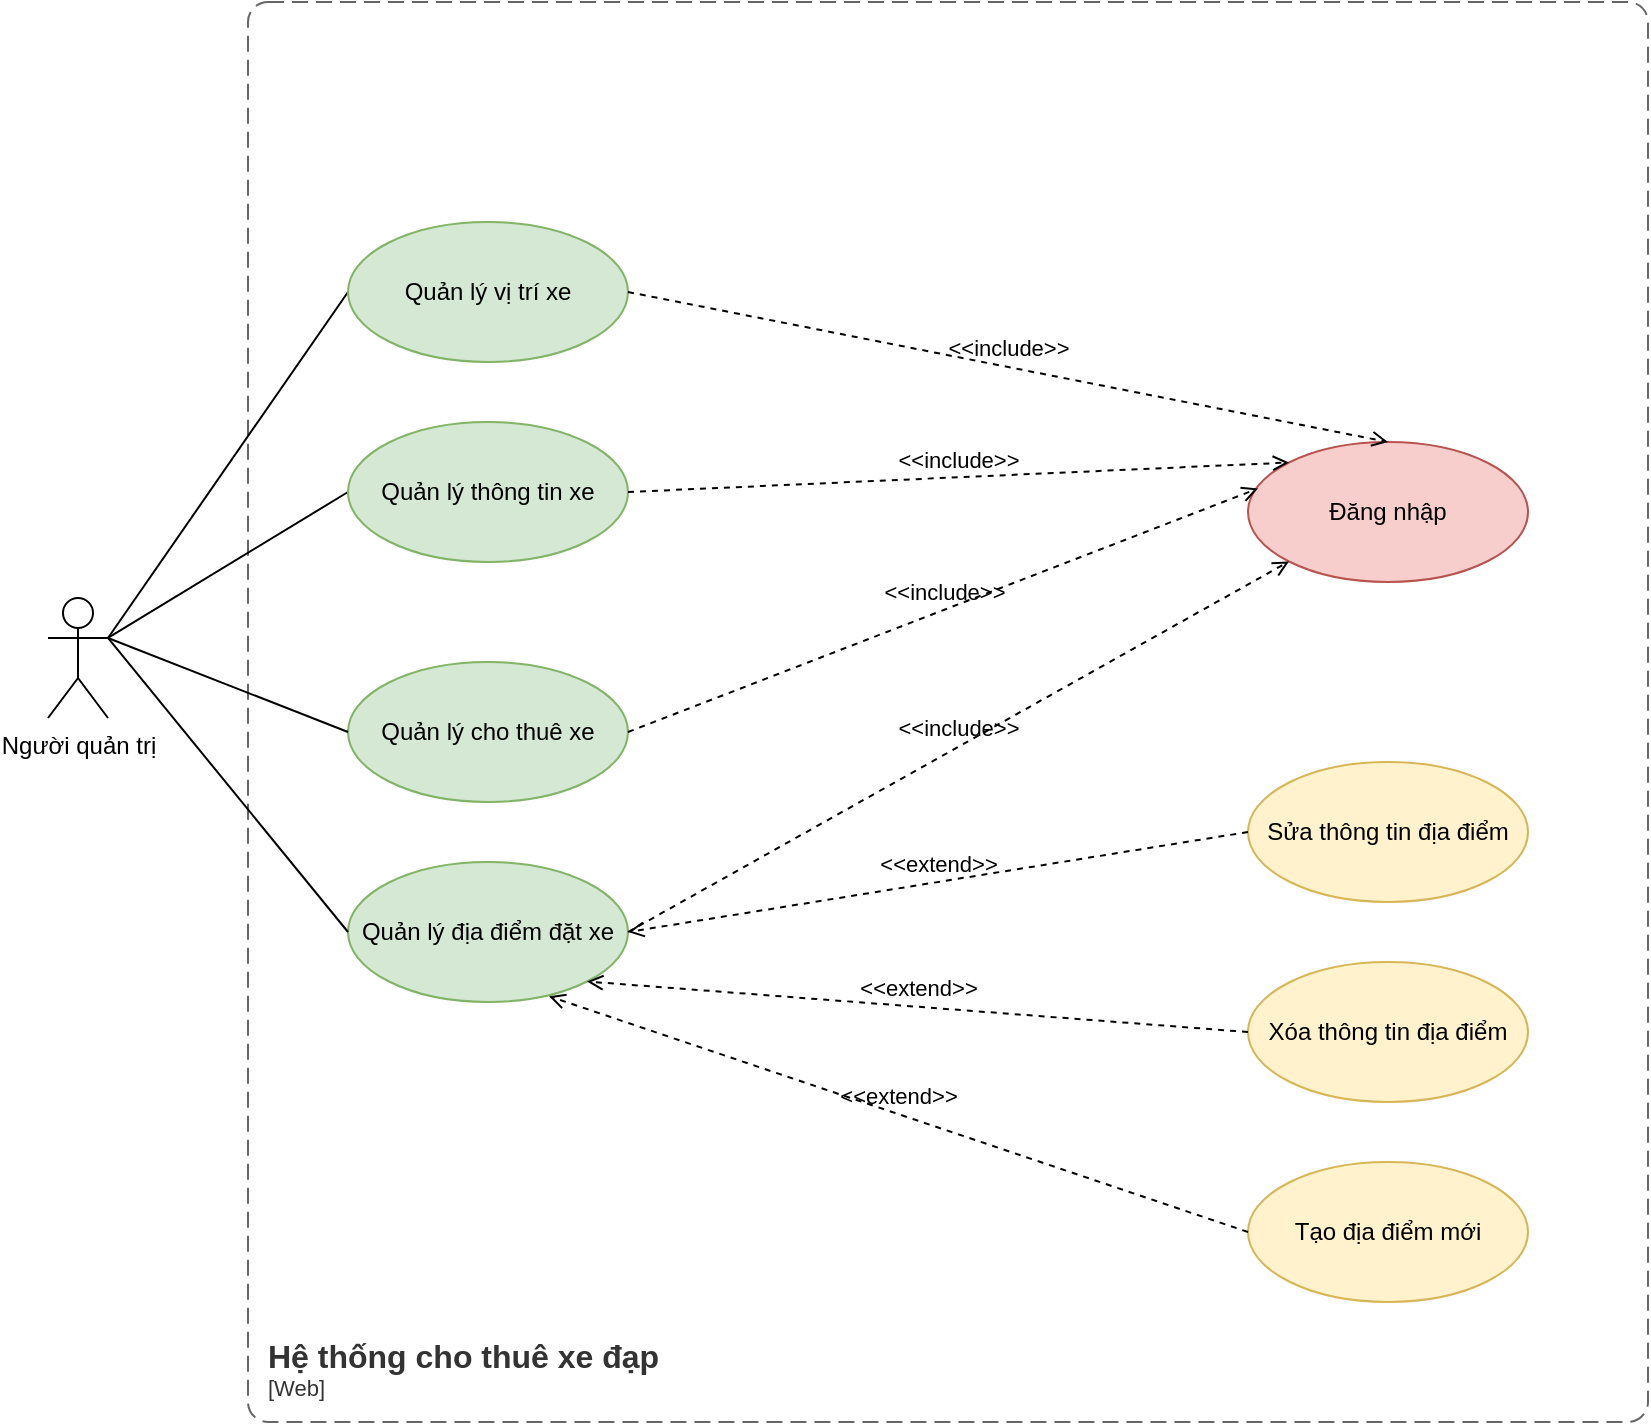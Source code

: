 <mxfile version="23.1.5" type="device">
  <diagram name="Page-1" id="pgIJmLmIW1onpjaVc2T_">
    <mxGraphModel dx="1219" dy="713" grid="1" gridSize="10" guides="1" tooltips="1" connect="1" arrows="1" fold="1" page="1" pageScale="1" pageWidth="850" pageHeight="1100" math="0" shadow="0">
      <root>
        <mxCell id="0" />
        <mxCell id="1" parent="0" />
        <object placeholders="1" c4Name="Hệ thống cho thuê xe đạp" c4Type="SystemScopeBoundary" c4Application="Web" label="&lt;font style=&quot;font-size: 16px&quot;&gt;&lt;b&gt;&lt;div style=&quot;text-align: left&quot;&gt;%c4Name%&lt;/div&gt;&lt;/b&gt;&lt;/font&gt;&lt;div style=&quot;text-align: left&quot;&gt;[%c4Application%]&lt;/div&gt;" id="Qny9dZdBNB8WGM7mqpFP-1">
          <mxCell style="rounded=1;fontSize=11;whiteSpace=wrap;html=1;dashed=1;arcSize=20;fillColor=none;strokeColor=#666666;fontColor=#333333;labelBackgroundColor=none;align=left;verticalAlign=bottom;labelBorderColor=none;spacingTop=0;spacing=10;dashPattern=8 4;metaEdit=1;rotatable=0;perimeter=rectanglePerimeter;noLabel=0;labelPadding=0;allowArrows=0;connectable=0;expand=0;recursiveResize=0;editable=1;pointerEvents=0;absoluteArcSize=1;points=[[0.25,0,0],[0.5,0,0],[0.75,0,0],[1,0.25,0],[1,0.5,0],[1,0.75,0],[0.75,1,0],[0.5,1,0],[0.25,1,0],[0,0.75,0],[0,0.5,0],[0,0.25,0]];" parent="1" vertex="1">
            <mxGeometry x="280" y="30" width="700" height="710" as="geometry" />
          </mxCell>
        </object>
        <mxCell id="Qny9dZdBNB8WGM7mqpFP-3" value="Quản lý địa điểm đặt xe" style="ellipse;whiteSpace=wrap;html=1;fillColor=#d5e8d4;strokeColor=#82b366;" parent="1" vertex="1">
          <mxGeometry x="330" y="460" width="140" height="70" as="geometry" />
        </mxCell>
        <mxCell id="Qny9dZdBNB8WGM7mqpFP-4" value="Đăng nhập" style="ellipse;whiteSpace=wrap;html=1;fillColor=#f8cecc;strokeColor=#b85450;" parent="1" vertex="1">
          <mxGeometry x="780" y="250" width="140" height="70" as="geometry" />
        </mxCell>
        <mxCell id="Qny9dZdBNB8WGM7mqpFP-31" style="rounded=0;orthogonalLoop=1;jettySize=auto;html=1;exitX=1;exitY=0.333;exitDx=0;exitDy=0;exitPerimeter=0;entryX=0;entryY=0.5;entryDx=0;entryDy=0;endArrow=none;endFill=0;" parent="1" source="Qny9dZdBNB8WGM7mqpFP-7" target="Qny9dZdBNB8WGM7mqpFP-12" edge="1">
          <mxGeometry relative="1" as="geometry" />
        </mxCell>
        <mxCell id="Qny9dZdBNB8WGM7mqpFP-32" style="rounded=0;orthogonalLoop=1;jettySize=auto;html=1;exitX=1;exitY=0.333;exitDx=0;exitDy=0;exitPerimeter=0;entryX=0;entryY=0.5;entryDx=0;entryDy=0;endArrow=none;endFill=0;" parent="1" source="Qny9dZdBNB8WGM7mqpFP-7" target="Qny9dZdBNB8WGM7mqpFP-16" edge="1">
          <mxGeometry relative="1" as="geometry" />
        </mxCell>
        <mxCell id="Qny9dZdBNB8WGM7mqpFP-35" style="rounded=0;orthogonalLoop=1;jettySize=auto;html=1;exitX=1;exitY=0.333;exitDx=0;exitDy=0;exitPerimeter=0;entryX=0;entryY=0.5;entryDx=0;entryDy=0;endArrow=none;endFill=0;" parent="1" source="Qny9dZdBNB8WGM7mqpFP-7" target="Qny9dZdBNB8WGM7mqpFP-3" edge="1">
          <mxGeometry relative="1" as="geometry" />
        </mxCell>
        <mxCell id="Qny9dZdBNB8WGM7mqpFP-7" value="Người quản trị&lt;div&gt;&lt;br/&gt;&lt;/div&gt;" style="shape=umlActor;verticalLabelPosition=bottom;verticalAlign=top;html=1;" parent="1" vertex="1">
          <mxGeometry x="180" y="328" width="30" height="60" as="geometry" />
        </mxCell>
        <mxCell id="Qny9dZdBNB8WGM7mqpFP-10" value="Sửa thông tin địa điểm" style="ellipse;whiteSpace=wrap;html=1;fillColor=#fff2cc;strokeColor=#d6b656;" parent="1" vertex="1">
          <mxGeometry x="780" y="410" width="140" height="70" as="geometry" />
        </mxCell>
        <mxCell id="Qny9dZdBNB8WGM7mqpFP-11" value="Xóa thông tin địa điểm" style="ellipse;whiteSpace=wrap;html=1;fillColor=#fff2cc;strokeColor=#d6b656;" parent="1" vertex="1">
          <mxGeometry x="780" y="510" width="140" height="70" as="geometry" />
        </mxCell>
        <mxCell id="Qny9dZdBNB8WGM7mqpFP-12" value="Quản lý thông tin xe" style="ellipse;whiteSpace=wrap;html=1;fillColor=#d5e8d4;strokeColor=#82b366;" parent="1" vertex="1">
          <mxGeometry x="330" y="240" width="140" height="70" as="geometry" />
        </mxCell>
        <mxCell id="Qny9dZdBNB8WGM7mqpFP-16" value="Quản lý vị trí xe" style="ellipse;whiteSpace=wrap;html=1;fillColor=#d5e8d4;strokeColor=#82b366;" parent="1" vertex="1">
          <mxGeometry x="330" y="140" width="140" height="70" as="geometry" />
        </mxCell>
        <mxCell id="Qny9dZdBNB8WGM7mqpFP-20" value="&amp;lt;&amp;lt;include&amp;gt;&amp;gt;" style="html=1;verticalAlign=bottom;labelBackgroundColor=none;endArrow=open;endFill=0;dashed=1;rounded=0;exitX=1;exitY=0.5;exitDx=0;exitDy=0;entryX=0;entryY=0;entryDx=0;entryDy=0;" parent="1" source="Qny9dZdBNB8WGM7mqpFP-12" target="Qny9dZdBNB8WGM7mqpFP-4" edge="1">
          <mxGeometry width="160" relative="1" as="geometry">
            <mxPoint x="510" y="320" as="sourcePoint" />
            <mxPoint x="670" y="320" as="targetPoint" />
          </mxGeometry>
        </mxCell>
        <mxCell id="Qny9dZdBNB8WGM7mqpFP-21" value="&amp;lt;&amp;lt;include&amp;gt;&amp;gt;" style="html=1;verticalAlign=bottom;labelBackgroundColor=none;endArrow=open;endFill=0;dashed=1;rounded=0;exitX=1;exitY=0.5;exitDx=0;exitDy=0;entryX=0.5;entryY=0;entryDx=0;entryDy=0;" parent="1" source="Qny9dZdBNB8WGM7mqpFP-16" target="Qny9dZdBNB8WGM7mqpFP-4" edge="1">
          <mxGeometry width="160" relative="1" as="geometry">
            <mxPoint x="449" y="307" as="sourcePoint" />
            <mxPoint x="510" y="363" as="targetPoint" />
          </mxGeometry>
        </mxCell>
        <mxCell id="Qny9dZdBNB8WGM7mqpFP-22" value="&amp;lt;&amp;lt;include&amp;gt;&amp;gt;" style="html=1;verticalAlign=bottom;labelBackgroundColor=none;endArrow=open;endFill=0;dashed=1;rounded=0;exitX=1;exitY=0.5;exitDx=0;exitDy=0;entryX=0;entryY=1;entryDx=0;entryDy=0;" parent="1" source="Qny9dZdBNB8WGM7mqpFP-3" target="Qny9dZdBNB8WGM7mqpFP-4" edge="1">
          <mxGeometry width="160" relative="1" as="geometry">
            <mxPoint x="460" y="388" as="sourcePoint" />
            <mxPoint x="531" y="491" as="targetPoint" />
          </mxGeometry>
        </mxCell>
        <mxCell id="Qny9dZdBNB8WGM7mqpFP-29" value="&amp;lt;&amp;lt;extend&amp;gt;&amp;gt;" style="html=1;verticalAlign=bottom;labelBackgroundColor=none;endArrow=open;endFill=0;dashed=1;rounded=0;exitX=0;exitY=0.5;exitDx=0;exitDy=0;entryX=1;entryY=1;entryDx=0;entryDy=0;" parent="1" source="Qny9dZdBNB8WGM7mqpFP-11" target="Qny9dZdBNB8WGM7mqpFP-3" edge="1">
          <mxGeometry width="160" relative="1" as="geometry">
            <mxPoint x="510" y="320" as="sourcePoint" />
            <mxPoint x="670" y="320" as="targetPoint" />
          </mxGeometry>
        </mxCell>
        <mxCell id="Qny9dZdBNB8WGM7mqpFP-30" value="&amp;lt;&amp;lt;extend&amp;gt;&amp;gt;" style="html=1;verticalAlign=bottom;labelBackgroundColor=none;endArrow=open;endFill=0;dashed=1;rounded=0;exitX=0;exitY=0.5;exitDx=0;exitDy=0;entryX=1;entryY=0.5;entryDx=0;entryDy=0;" parent="1" source="Qny9dZdBNB8WGM7mqpFP-10" target="Qny9dZdBNB8WGM7mqpFP-3" edge="1">
          <mxGeometry width="160" relative="1" as="geometry">
            <mxPoint x="661" y="475" as="sourcePoint" />
            <mxPoint x="580" y="450" as="targetPoint" />
          </mxGeometry>
        </mxCell>
        <mxCell id="Qny9dZdBNB8WGM7mqpFP-41" value="Quản lý cho thuê xe" style="ellipse;whiteSpace=wrap;html=1;fillColor=#d5e8d4;strokeColor=#82b366;" parent="1" vertex="1">
          <mxGeometry x="330" y="360" width="140" height="70" as="geometry" />
        </mxCell>
        <mxCell id="Qny9dZdBNB8WGM7mqpFP-42" style="rounded=0;orthogonalLoop=1;jettySize=auto;html=1;exitX=0;exitY=0.5;exitDx=0;exitDy=0;entryX=1;entryY=0.333;entryDx=0;entryDy=0;entryPerimeter=0;endArrow=none;endFill=0;" parent="1" source="Qny9dZdBNB8WGM7mqpFP-41" target="Qny9dZdBNB8WGM7mqpFP-7" edge="1">
          <mxGeometry relative="1" as="geometry" />
        </mxCell>
        <mxCell id="Qny9dZdBNB8WGM7mqpFP-43" value="&amp;lt;&amp;lt;include&amp;gt;&amp;gt;" style="html=1;verticalAlign=bottom;labelBackgroundColor=none;endArrow=open;endFill=0;dashed=1;rounded=0;exitX=1;exitY=0.5;exitDx=0;exitDy=0;entryX=0.036;entryY=0.332;entryDx=0;entryDy=0;entryPerimeter=0;" parent="1" source="Qny9dZdBNB8WGM7mqpFP-41" target="Qny9dZdBNB8WGM7mqpFP-4" edge="1">
          <mxGeometry width="160" relative="1" as="geometry">
            <mxPoint x="480" y="185" as="sourcePoint" />
            <mxPoint x="571" y="320" as="targetPoint" />
          </mxGeometry>
        </mxCell>
        <mxCell id="HQduNGZEopPP3fssljWS-1" value="Tạo địa điểm mới" style="ellipse;whiteSpace=wrap;html=1;fillColor=#fff2cc;strokeColor=#d6b656;" parent="1" vertex="1">
          <mxGeometry x="780" y="610" width="140" height="70" as="geometry" />
        </mxCell>
        <mxCell id="HQduNGZEopPP3fssljWS-2" value="&amp;lt;&amp;lt;extend&amp;gt;&amp;gt;" style="html=1;verticalAlign=bottom;labelBackgroundColor=none;endArrow=open;endFill=0;dashed=1;rounded=0;exitX=0;exitY=0.5;exitDx=0;exitDy=0;entryX=0.718;entryY=0.959;entryDx=0;entryDy=0;entryPerimeter=0;" parent="1" source="HQduNGZEopPP3fssljWS-1" target="Qny9dZdBNB8WGM7mqpFP-3" edge="1">
          <mxGeometry width="160" relative="1" as="geometry">
            <mxPoint x="700" y="595" as="sourcePoint" />
            <mxPoint x="460" y="529" as="targetPoint" />
          </mxGeometry>
        </mxCell>
      </root>
    </mxGraphModel>
  </diagram>
</mxfile>
